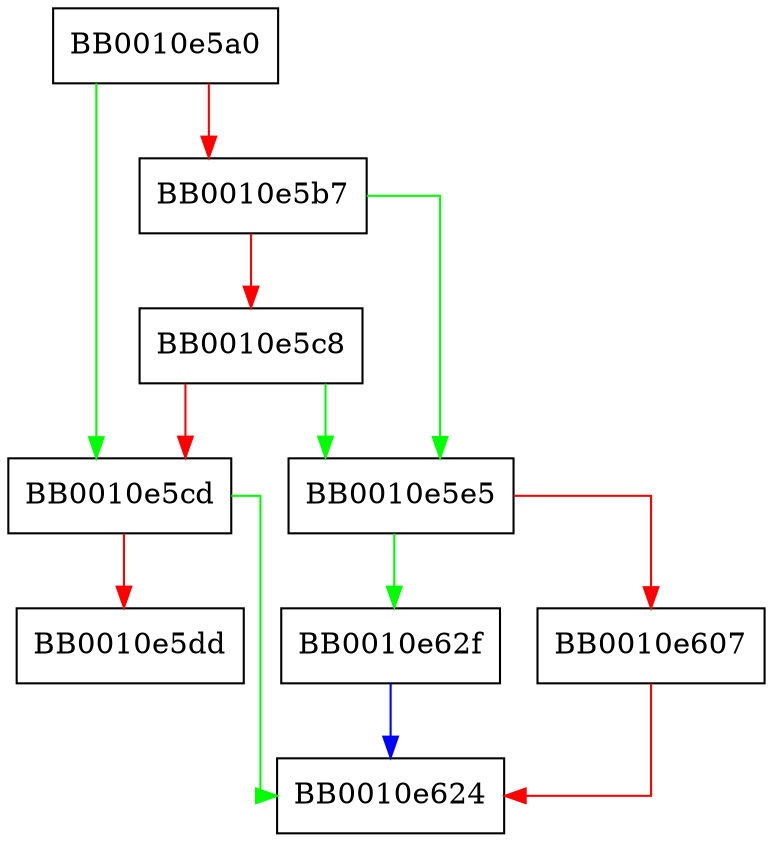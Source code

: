 digraph FUN_0010e5a0 {
  node [shape="box"];
  graph [splines=ortho];
  BB0010e5a0 -> BB0010e5cd [color="green"];
  BB0010e5a0 -> BB0010e5b7 [color="red"];
  BB0010e5b7 -> BB0010e5e5 [color="green"];
  BB0010e5b7 -> BB0010e5c8 [color="red"];
  BB0010e5c8 -> BB0010e5e5 [color="green"];
  BB0010e5c8 -> BB0010e5cd [color="red"];
  BB0010e5cd -> BB0010e624 [color="green"];
  BB0010e5cd -> BB0010e5dd [color="red"];
  BB0010e5e5 -> BB0010e62f [color="green"];
  BB0010e5e5 -> BB0010e607 [color="red"];
  BB0010e607 -> BB0010e624 [color="red"];
  BB0010e62f -> BB0010e624 [color="blue"];
}